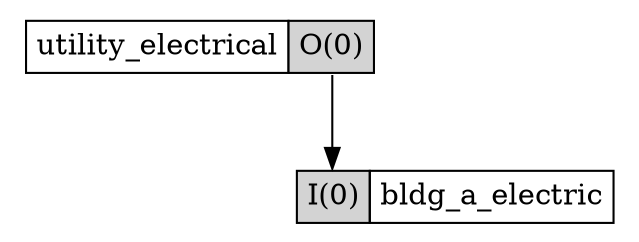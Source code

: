 digraph nw_electric {
  bldg_a_electric [shape=none,label=<
    <TABLE BORDER="0" CELLBORDER="1" CELLSPACING="0" CELLPADDING="4">
      <TR>
        <TD PORT="I0" BGCOLOR="lightgrey">I(0)</TD>
        <TD PORT="name">bldg_a_electric</TD>
      </TR>
    </TABLE>>];
  utility_electrical [shape=none,label=<
    <TABLE BORDER="0" CELLBORDER="1" CELLSPACING="0" CELLPADDING="4">
      <TR>
        <TD PORT="name">utility_electrical</TD>
        <TD PORT="O0" BGCOLOR="lightgrey">O(0)</TD>
      </TR>
    </TABLE>>];
  utility_electrical:O0:s -> bldg_a_electric:I0:n;
}
